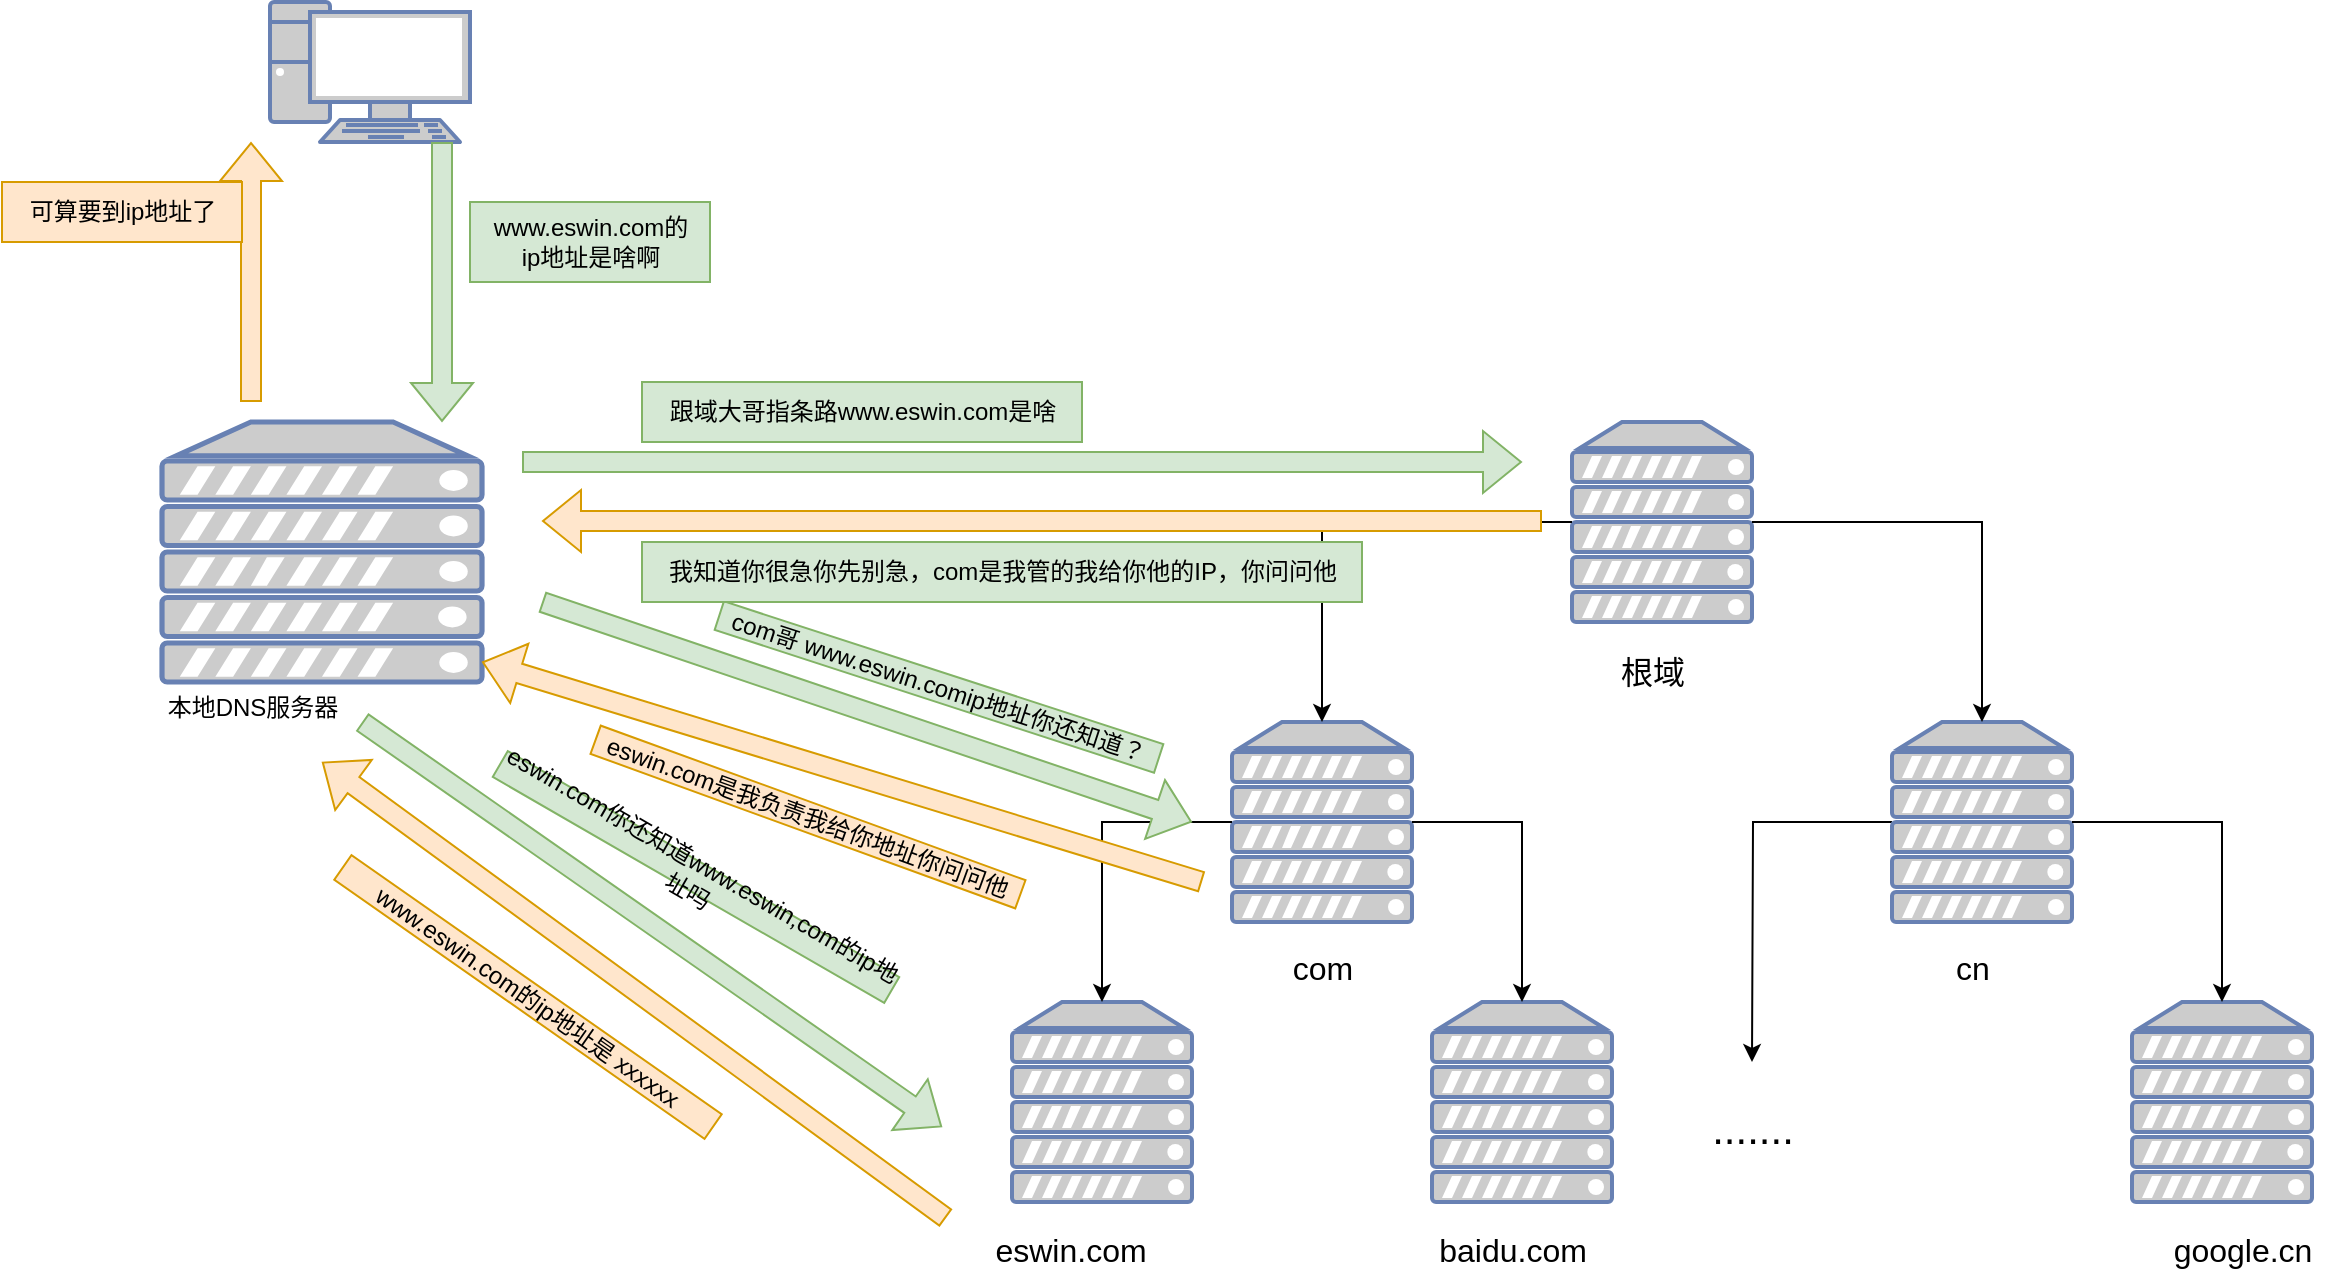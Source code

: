 <mxfile version="21.6.2" type="github">
  <diagram name="第 1 页" id="S6Jf-v2V2y6V9O0lXZuY">
    <mxGraphModel dx="1819" dy="764" grid="1" gridSize="10" guides="1" tooltips="1" connect="1" arrows="1" fold="1" page="1" pageScale="1" pageWidth="827" pageHeight="1169" math="0" shadow="0">
      <root>
        <mxCell id="0" />
        <mxCell id="1" parent="0" />
        <mxCell id="kCW6f0rfhEkmvlZagxfO-25" value="" style="group" vertex="1" connectable="0" parent="1">
          <mxGeometry x="424" y="250" width="681" height="429" as="geometry" />
        </mxCell>
        <mxCell id="kCW6f0rfhEkmvlZagxfO-3" value="" style="fontColor=#0066CC;verticalAlign=top;verticalLabelPosition=bottom;labelPosition=center;align=center;html=1;outlineConnect=0;fillColor=#CCCCCC;strokeColor=#6881B3;gradientColor=none;gradientDirection=north;strokeWidth=2;shape=mxgraph.networks.server;fontSize=16;" vertex="1" parent="kCW6f0rfhEkmvlZagxfO-25">
          <mxGeometry x="301" width="90" height="100" as="geometry" />
        </mxCell>
        <mxCell id="kCW6f0rfhEkmvlZagxfO-4" value="" style="fontColor=#0066CC;verticalAlign=top;verticalLabelPosition=bottom;labelPosition=center;align=center;html=1;outlineConnect=0;fillColor=#CCCCCC;strokeColor=#6881B3;gradientColor=none;gradientDirection=north;strokeWidth=2;shape=mxgraph.networks.server;fontSize=16;" vertex="1" parent="kCW6f0rfhEkmvlZagxfO-25">
          <mxGeometry x="131" y="150" width="90" height="100" as="geometry" />
        </mxCell>
        <mxCell id="kCW6f0rfhEkmvlZagxfO-6" style="edgeStyle=orthogonalEdgeStyle;rounded=0;orthogonalLoop=1;jettySize=auto;html=1;entryX=0.5;entryY=0;entryDx=0;entryDy=0;entryPerimeter=0;fontSize=16;" edge="1" parent="kCW6f0rfhEkmvlZagxfO-25" source="kCW6f0rfhEkmvlZagxfO-3" target="kCW6f0rfhEkmvlZagxfO-4">
          <mxGeometry relative="1" as="geometry" />
        </mxCell>
        <mxCell id="kCW6f0rfhEkmvlZagxfO-23" style="edgeStyle=orthogonalEdgeStyle;rounded=0;orthogonalLoop=1;jettySize=auto;html=1;" edge="1" parent="kCW6f0rfhEkmvlZagxfO-25" source="kCW6f0rfhEkmvlZagxfO-5">
          <mxGeometry relative="1" as="geometry">
            <mxPoint x="391" y="320" as="targetPoint" />
          </mxGeometry>
        </mxCell>
        <mxCell id="kCW6f0rfhEkmvlZagxfO-5" value="" style="fontColor=#0066CC;verticalAlign=top;verticalLabelPosition=bottom;labelPosition=center;align=center;html=1;outlineConnect=0;fillColor=#CCCCCC;strokeColor=#6881B3;gradientColor=none;gradientDirection=north;strokeWidth=2;shape=mxgraph.networks.server;fontSize=16;" vertex="1" parent="kCW6f0rfhEkmvlZagxfO-25">
          <mxGeometry x="461" y="150" width="90" height="100" as="geometry" />
        </mxCell>
        <mxCell id="kCW6f0rfhEkmvlZagxfO-7" style="edgeStyle=orthogonalEdgeStyle;rounded=0;orthogonalLoop=1;jettySize=auto;html=1;entryX=0.5;entryY=0;entryDx=0;entryDy=0;entryPerimeter=0;fontSize=16;" edge="1" parent="kCW6f0rfhEkmvlZagxfO-25" source="kCW6f0rfhEkmvlZagxfO-3" target="kCW6f0rfhEkmvlZagxfO-5">
          <mxGeometry relative="1" as="geometry" />
        </mxCell>
        <mxCell id="kCW6f0rfhEkmvlZagxfO-8" value="根域" style="text;html=1;align=center;verticalAlign=middle;resizable=0;points=[];autosize=1;strokeColor=none;fillColor=none;fontSize=16;" vertex="1" parent="kCW6f0rfhEkmvlZagxfO-25">
          <mxGeometry x="311" y="110" width="60" height="30" as="geometry" />
        </mxCell>
        <mxCell id="kCW6f0rfhEkmvlZagxfO-11" value="cn" style="text;html=1;align=center;verticalAlign=middle;resizable=0;points=[];autosize=1;strokeColor=none;fillColor=none;fontSize=16;" vertex="1" parent="kCW6f0rfhEkmvlZagxfO-25">
          <mxGeometry x="481" y="258" width="40" height="30" as="geometry" />
        </mxCell>
        <mxCell id="kCW6f0rfhEkmvlZagxfO-13" value="" style="fontColor=#0066CC;verticalAlign=top;verticalLabelPosition=bottom;labelPosition=center;align=center;html=1;outlineConnect=0;fillColor=#CCCCCC;strokeColor=#6881B3;gradientColor=none;gradientDirection=north;strokeWidth=2;shape=mxgraph.networks.server;fontSize=16;" vertex="1" parent="kCW6f0rfhEkmvlZagxfO-25">
          <mxGeometry x="21" y="290" width="90" height="100" as="geometry" />
        </mxCell>
        <mxCell id="kCW6f0rfhEkmvlZagxfO-15" style="edgeStyle=orthogonalEdgeStyle;rounded=0;orthogonalLoop=1;jettySize=auto;html=1;entryX=0.5;entryY=0;entryDx=0;entryDy=0;entryPerimeter=0;fontSize=16;" edge="1" parent="kCW6f0rfhEkmvlZagxfO-25" source="kCW6f0rfhEkmvlZagxfO-4" target="kCW6f0rfhEkmvlZagxfO-13">
          <mxGeometry relative="1" as="geometry" />
        </mxCell>
        <mxCell id="kCW6f0rfhEkmvlZagxfO-14" value="" style="fontColor=#0066CC;verticalAlign=top;verticalLabelPosition=bottom;labelPosition=center;align=center;html=1;outlineConnect=0;fillColor=#CCCCCC;strokeColor=#6881B3;gradientColor=none;gradientDirection=north;strokeWidth=2;shape=mxgraph.networks.server;fontSize=16;" vertex="1" parent="kCW6f0rfhEkmvlZagxfO-25">
          <mxGeometry x="231" y="290" width="90" height="100" as="geometry" />
        </mxCell>
        <mxCell id="kCW6f0rfhEkmvlZagxfO-16" style="edgeStyle=orthogonalEdgeStyle;rounded=0;orthogonalLoop=1;jettySize=auto;html=1;fontSize=16;" edge="1" parent="kCW6f0rfhEkmvlZagxfO-25" source="kCW6f0rfhEkmvlZagxfO-4" target="kCW6f0rfhEkmvlZagxfO-14">
          <mxGeometry relative="1" as="geometry" />
        </mxCell>
        <mxCell id="kCW6f0rfhEkmvlZagxfO-17" value="com" style="text;html=1;align=center;verticalAlign=middle;resizable=0;points=[];autosize=1;strokeColor=none;fillColor=none;fontSize=16;" vertex="1" parent="kCW6f0rfhEkmvlZagxfO-25">
          <mxGeometry x="151" y="258" width="50" height="30" as="geometry" />
        </mxCell>
        <mxCell id="kCW6f0rfhEkmvlZagxfO-18" value="eswin.com" style="text;html=1;align=center;verticalAlign=middle;resizable=0;points=[];autosize=1;strokeColor=none;fillColor=none;fontSize=16;" vertex="1" parent="kCW6f0rfhEkmvlZagxfO-25">
          <mxGeometry y="399" width="100" height="30" as="geometry" />
        </mxCell>
        <mxCell id="kCW6f0rfhEkmvlZagxfO-19" value="baidu.com" style="text;html=1;align=center;verticalAlign=middle;resizable=0;points=[];autosize=1;strokeColor=none;fillColor=none;fontSize=16;" vertex="1" parent="kCW6f0rfhEkmvlZagxfO-25">
          <mxGeometry x="221" y="399" width="100" height="30" as="geometry" />
        </mxCell>
        <mxCell id="kCW6f0rfhEkmvlZagxfO-20" value="" style="fontColor=#0066CC;verticalAlign=top;verticalLabelPosition=bottom;labelPosition=center;align=center;html=1;outlineConnect=0;fillColor=#CCCCCC;strokeColor=#6881B3;gradientColor=none;gradientDirection=north;strokeWidth=2;shape=mxgraph.networks.server;fontSize=16;" vertex="1" parent="kCW6f0rfhEkmvlZagxfO-25">
          <mxGeometry x="581" y="290" width="90" height="100" as="geometry" />
        </mxCell>
        <mxCell id="kCW6f0rfhEkmvlZagxfO-21" style="edgeStyle=orthogonalEdgeStyle;rounded=0;orthogonalLoop=1;jettySize=auto;html=1;entryX=0.5;entryY=0;entryDx=0;entryDy=0;entryPerimeter=0;fontSize=16;" edge="1" parent="kCW6f0rfhEkmvlZagxfO-25" source="kCW6f0rfhEkmvlZagxfO-5" target="kCW6f0rfhEkmvlZagxfO-20">
          <mxGeometry relative="1" as="geometry" />
        </mxCell>
        <mxCell id="kCW6f0rfhEkmvlZagxfO-22" value="google.cn" style="text;html=1;align=center;verticalAlign=middle;resizable=0;points=[];autosize=1;strokeColor=none;fillColor=none;fontSize=16;" vertex="1" parent="kCW6f0rfhEkmvlZagxfO-25">
          <mxGeometry x="591" y="399" width="90" height="30" as="geometry" />
        </mxCell>
        <mxCell id="kCW6f0rfhEkmvlZagxfO-24" value="......." style="text;html=1;align=center;verticalAlign=middle;resizable=0;points=[];autosize=1;strokeColor=none;fillColor=none;fontSize=21;" vertex="1" parent="kCW6f0rfhEkmvlZagxfO-25">
          <mxGeometry x="361" y="333" width="60" height="40" as="geometry" />
        </mxCell>
        <mxCell id="kCW6f0rfhEkmvlZagxfO-58" value="" style="shape=flexArrow;endArrow=classic;html=1;rounded=0;fillColor=#ffe6cc;strokeColor=#d79b00;" edge="1" parent="kCW6f0rfhEkmvlZagxfO-25">
          <mxGeometry width="50" height="50" relative="1" as="geometry">
            <mxPoint x="286" y="49.5" as="sourcePoint" />
            <mxPoint x="-214" y="49.5" as="targetPoint" />
          </mxGeometry>
        </mxCell>
        <mxCell id="kCW6f0rfhEkmvlZagxfO-60" value="" style="shape=flexArrow;endArrow=classic;html=1;rounded=0;fillColor=#d5e8d4;strokeColor=#82b366;" edge="1" parent="kCW6f0rfhEkmvlZagxfO-25">
          <mxGeometry width="50" height="50" relative="1" as="geometry">
            <mxPoint x="-214" y="90" as="sourcePoint" />
            <mxPoint x="111" y="200" as="targetPoint" />
          </mxGeometry>
        </mxCell>
        <mxCell id="kCW6f0rfhEkmvlZagxfO-68" value="com哥 www.eswin.comip地址你还知道？" style="rounded=0;whiteSpace=wrap;html=1;rotation=18;strokeColor=#82b366;fillColor=#d5e8d4;" vertex="1" parent="kCW6f0rfhEkmvlZagxfO-25">
          <mxGeometry x="-131" y="125" width="231" height="15" as="geometry" />
        </mxCell>
        <mxCell id="kCW6f0rfhEkmvlZagxfO-59" value="我知道你很急你先别急，com是我管的我给你他的IP，你问问他" style="text;html=1;align=center;verticalAlign=middle;resizable=0;points=[];autosize=1;strokeColor=#82b366;fillColor=#d5e8d4;" vertex="1" parent="kCW6f0rfhEkmvlZagxfO-25">
          <mxGeometry x="-164" y="60" width="360" height="30" as="geometry" />
        </mxCell>
        <mxCell id="kCW6f0rfhEkmvlZagxfO-26" value="" style="fontColor=#0066CC;verticalAlign=top;verticalLabelPosition=bottom;labelPosition=center;align=center;html=1;outlineConnect=0;fillColor=#CCCCCC;strokeColor=#6881B3;gradientColor=none;gradientDirection=north;strokeWidth=2;shape=mxgraph.networks.server;" vertex="1" parent="1">
          <mxGeometry x="20" y="250" width="160" height="130" as="geometry" />
        </mxCell>
        <mxCell id="kCW6f0rfhEkmvlZagxfO-27" value="" style="fontColor=#0066CC;verticalAlign=top;verticalLabelPosition=bottom;labelPosition=center;align=center;html=1;outlineConnect=0;fillColor=#CCCCCC;strokeColor=#6881B3;gradientColor=none;gradientDirection=north;strokeWidth=2;shape=mxgraph.networks.pc;" vertex="1" parent="1">
          <mxGeometry x="74" y="40" width="100" height="70" as="geometry" />
        </mxCell>
        <mxCell id="kCW6f0rfhEkmvlZagxfO-28" value="本地DNS服务器" style="text;html=1;align=center;verticalAlign=middle;resizable=0;points=[];autosize=1;strokeColor=none;fillColor=none;" vertex="1" parent="1">
          <mxGeometry x="10" y="378" width="110" height="30" as="geometry" />
        </mxCell>
        <mxCell id="kCW6f0rfhEkmvlZagxfO-31" value="" style="shape=flexArrow;endArrow=classic;html=1;rounded=0;fillColor=#d5e8d4;strokeColor=#82b366;" edge="1" parent="1">
          <mxGeometry width="50" height="50" relative="1" as="geometry">
            <mxPoint x="160" y="110" as="sourcePoint" />
            <mxPoint x="160" y="250" as="targetPoint" />
          </mxGeometry>
        </mxCell>
        <mxCell id="kCW6f0rfhEkmvlZagxfO-32" value="" style="shape=flexArrow;endArrow=classic;html=1;rounded=0;fillColor=#ffe6cc;strokeColor=#d79b00;" edge="1" parent="1">
          <mxGeometry width="50" height="50" relative="1" as="geometry">
            <mxPoint x="64.5" y="240" as="sourcePoint" />
            <mxPoint x="64.5" y="110" as="targetPoint" />
          </mxGeometry>
        </mxCell>
        <mxCell id="kCW6f0rfhEkmvlZagxfO-33" value="www.eswin.com的&lt;br&gt;ip地址是啥啊" style="text;html=1;align=center;verticalAlign=middle;resizable=0;points=[];autosize=1;strokeColor=#82b366;fillColor=#d5e8d4;" vertex="1" parent="1">
          <mxGeometry x="174" y="140" width="120" height="40" as="geometry" />
        </mxCell>
        <mxCell id="kCW6f0rfhEkmvlZagxfO-34" value="" style="shape=flexArrow;endArrow=classic;html=1;rounded=0;fillColor=#d5e8d4;strokeColor=#82b366;" edge="1" parent="1">
          <mxGeometry width="50" height="50" relative="1" as="geometry">
            <mxPoint x="200" y="270" as="sourcePoint" />
            <mxPoint x="700" y="270" as="targetPoint" />
          </mxGeometry>
        </mxCell>
        <mxCell id="kCW6f0rfhEkmvlZagxfO-35" value="跟域大哥指条路www.eswin.com是啥" style="text;html=1;align=center;verticalAlign=middle;resizable=0;points=[];autosize=1;strokeColor=#82b366;fillColor=#d5e8d4;" vertex="1" parent="1">
          <mxGeometry x="260" y="230" width="220" height="30" as="geometry" />
        </mxCell>
        <mxCell id="kCW6f0rfhEkmvlZagxfO-63" value="" style="shape=flexArrow;endArrow=classic;html=1;rounded=0;fillColor=#ffe6cc;strokeColor=#d79b00;" edge="1" parent="1">
          <mxGeometry width="50" height="50" relative="1" as="geometry">
            <mxPoint x="540" y="480" as="sourcePoint" />
            <mxPoint x="180" y="370" as="targetPoint" />
          </mxGeometry>
        </mxCell>
        <mxCell id="kCW6f0rfhEkmvlZagxfO-71" value="eswin.com是我负责我给你地址你问问他" style="rounded=0;whiteSpace=wrap;html=1;rotation=20;strokeColor=#d79b00;fillColor=#ffe6cc;" vertex="1" parent="1">
          <mxGeometry x="230" y="440" width="226" height="15" as="geometry" />
        </mxCell>
        <mxCell id="kCW6f0rfhEkmvlZagxfO-75" value="" style="shape=flexArrow;endArrow=classic;html=1;rounded=0;fillColor=#d5e8d4;strokeColor=#82b366;" edge="1" parent="1">
          <mxGeometry width="50" height="50" relative="1" as="geometry">
            <mxPoint x="120" y="400" as="sourcePoint" />
            <mxPoint x="410" y="602.5" as="targetPoint" />
          </mxGeometry>
        </mxCell>
        <mxCell id="kCW6f0rfhEkmvlZagxfO-76" value="eswin.com你还知道www.eswin,com的ip地址吗" style="rounded=0;whiteSpace=wrap;html=1;rotation=30;strokeColor=#82b366;fillColor=#d5e8d4;" vertex="1" parent="1">
          <mxGeometry x="174" y="470" width="226" height="15" as="geometry" />
        </mxCell>
        <mxCell id="kCW6f0rfhEkmvlZagxfO-78" value="" style="shape=flexArrow;endArrow=classic;html=1;rounded=0;entryX=0.527;entryY=1.133;entryDx=0;entryDy=0;entryPerimeter=0;fillColor=#ffe6cc;strokeColor=#d79b00;" edge="1" parent="1">
          <mxGeometry width="50" height="50" relative="1" as="geometry">
            <mxPoint x="412.03" y="648.01" as="sourcePoint" />
            <mxPoint x="100.0" y="420" as="targetPoint" />
          </mxGeometry>
        </mxCell>
        <mxCell id="kCW6f0rfhEkmvlZagxfO-79" value="www.eswin.com的ip地址是 xxxxxx" style="rounded=0;whiteSpace=wrap;html=1;rotation=35;strokeColor=#d79b00;fillColor=#ffe6cc;" vertex="1" parent="1">
          <mxGeometry x="90" y="530" width="226" height="15" as="geometry" />
        </mxCell>
        <mxCell id="kCW6f0rfhEkmvlZagxfO-80" value="可算要到ip地址了" style="text;html=1;align=center;verticalAlign=middle;resizable=0;points=[];autosize=1;strokeColor=#d79b00;fillColor=#ffe6cc;" vertex="1" parent="1">
          <mxGeometry x="-60" y="130" width="120" height="30" as="geometry" />
        </mxCell>
      </root>
    </mxGraphModel>
  </diagram>
</mxfile>
